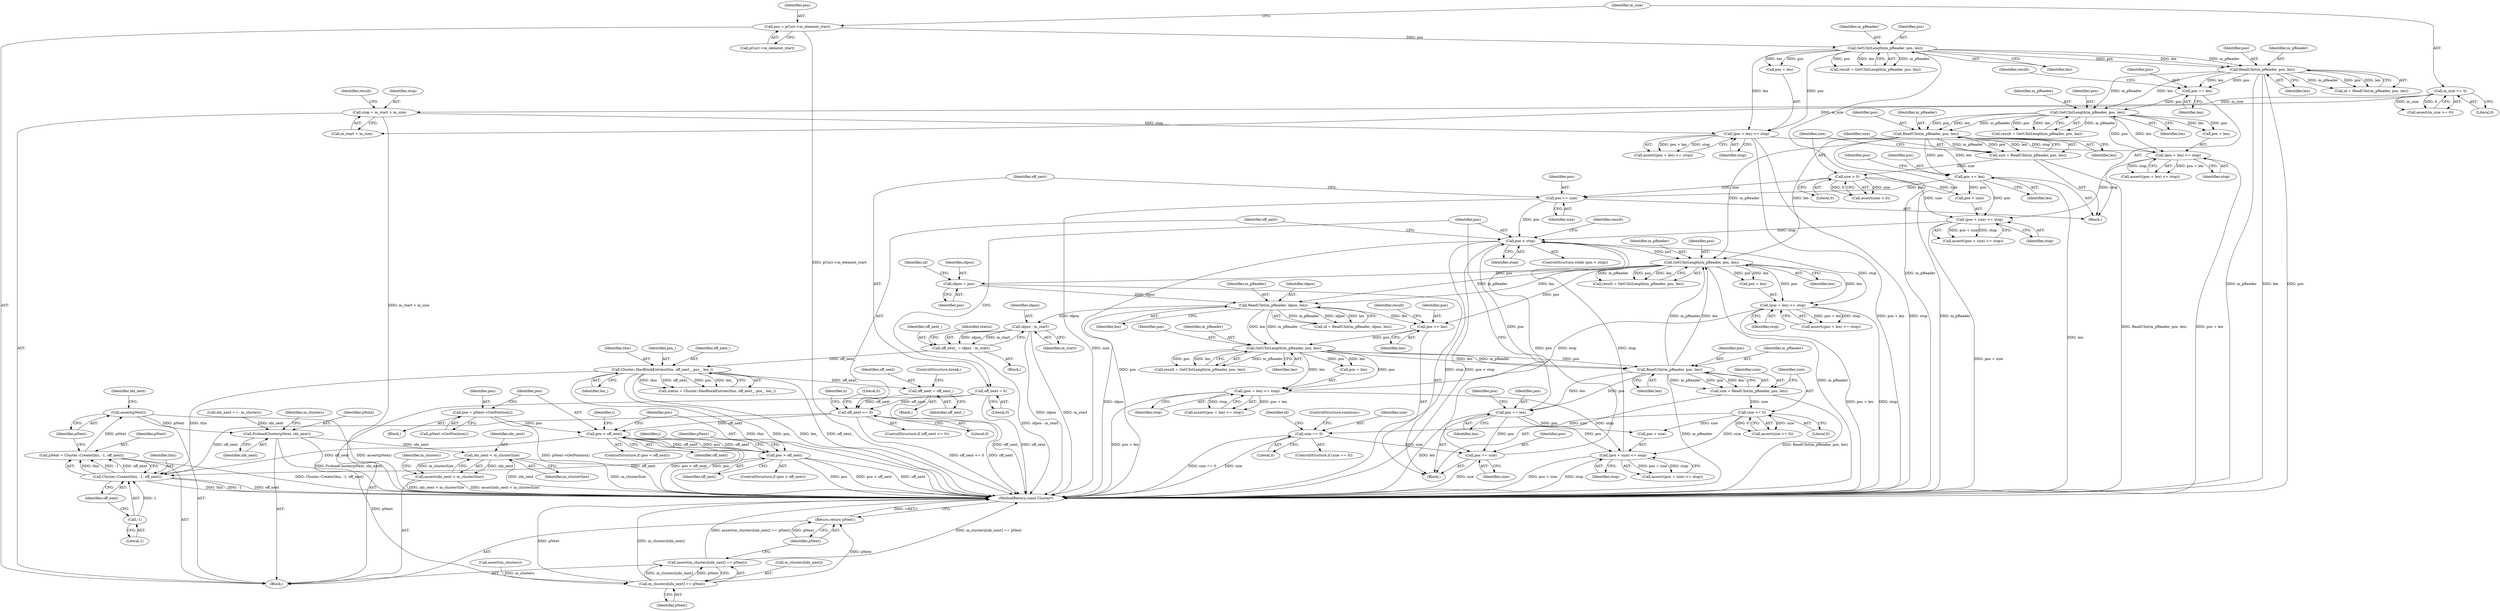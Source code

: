 digraph "0_Android_cc274e2abe8b2a6698a5c47d8aa4bb45f1f9538d_20@API" {
"1000513" [label="(Call,assert(pNext))"];
"1000506" [label="(Call,pNext = Cluster::Create(this, -1, off_next))"];
"1000508" [label="(Call,Cluster::Create(this, -1, off_next))"];
"1000404" [label="(Call,Cluster::HasBlockEntries(this, off_next_, pos_, len_))"];
"1000394" [label="(Call,off_next_ = idpos - m_start)"];
"1000396" [label="(Call,idpos - m_start)"];
"1000336" [label="(Call,ReadUInt(m_pReader, idpos, len))"];
"1000309" [label="(Call,GetUIntLength(m_pReader, pos, len))"];
"1000366" [label="(Call,ReadUInt(m_pReader, pos, len))"];
"1000349" [label="(Call,GetUIntLength(m_pReader, pos, len))"];
"1000344" [label="(Call,pos += len)"];
"1000276" [label="(Call,ReadUInt(m_pReader, pos, len))"];
"1000259" [label="(Call,GetUIntLength(m_pReader, pos, len))"];
"1000240" [label="(Call,ReadUInt(m_pReader, pos, len))"];
"1000217" [label="(Call,GetUIntLength(m_pReader, pos, len))"];
"1000197" [label="(Call,pos = pCurr->m_element_start)"];
"1000254" [label="(Call,pos += len)"];
"1000301" [label="(Call,pos < stop)"];
"1000293" [label="(Call,pos += size)"];
"1000281" [label="(Call,size > 0)"];
"1000274" [label="(Call,size = ReadUInt(m_pReader, pos, len))"];
"1000284" [label="(Call,pos += len)"];
"1000422" [label="(Call,pos += size)"];
"1000384" [label="(Call,size == 0)"];
"1000371" [label="(Call,size >= 0)"];
"1000364" [label="(Call,size = ReadUInt(m_pReader, pos, len))"];
"1000374" [label="(Call,pos += len)"];
"1000288" [label="(Call,(pos + size) <= stop)"];
"1000268" [label="(Call,(pos + len) <= stop)"];
"1000226" [label="(Call,(pos + len) <= stop)"];
"1000207" [label="(Call,stop = m_start + m_size)"];
"1000203" [label="(Call,m_size >= 0)"];
"1000378" [label="(Call,(pos + size) <= stop)"];
"1000358" [label="(Call,(pos + len) <= stop)"];
"1000318" [label="(Call,(pos + len) <= stop)"];
"1000330" [label="(Call,idpos = pos)"];
"1000510" [label="(Call,-1)"];
"1000426" [label="(Call,off_next <= 0)"];
"1000297" [label="(Call,off_next = 0)"];
"1000418" [label="(Call,off_next = off_next_)"];
"1000493" [label="(Call,pos > off_next)"];
"1000483" [label="(Call,pos < off_next)"];
"1000479" [label="(Call,pos = pNext->GetPosition())"];
"1000521" [label="(Call,PreloadCluster(pNext, idx_next))"];
"1000527" [label="(Call,idx_next < m_clusterSize)"];
"1000526" [label="(Call,assert(idx_next < m_clusterSize))"];
"1000531" [label="(Call,m_clusters[idx_next] == pNext)"];
"1000530" [label="(Call,assert(m_clusters[idx_next] == pNext))"];
"1000536" [label="(Return,return pNext;)"];
"1000241" [label="(Identifier,m_pReader)"];
"1000243" [label="(Identifier,len)"];
"1000254" [label="(Call,pos += len)"];
"1000269" [label="(Call,pos + len)"];
"1000383" [label="(ControlStructure,if (size == 0))"];
"1000482" [label="(ControlStructure,if (pos < off_next))"];
"1000494" [label="(Identifier,pos)"];
"1000332" [label="(Identifier,pos)"];
"1000284" [label="(Call,pos += len)"];
"1000347" [label="(Call,result = GetUIntLength(m_pReader, pos, len))"];
"1000322" [label="(Identifier,stop)"];
"1000256" [label="(Identifier,len)"];
"1000432" [label="(Identifier,ii)"];
"1000481" [label="(Call,pNext->GetPosition())"];
"1000207" [label="(Call,stop = m_start + m_size)"];
"1000495" [label="(Identifier,off_next)"];
"1000262" [label="(Identifier,len)"];
"1000484" [label="(Identifier,pos)"];
"1000225" [label="(Call,assert((pos + len) <= stop))"];
"1000344" [label="(Call,pos += len)"];
"1000404" [label="(Call,Cluster::HasBlockEntries(this, off_next_, pos_, len_))"];
"1000348" [label="(Identifier,result)"];
"1000283" [label="(Literal,0)"];
"1000524" [label="(Call,assert(m_clusters))"];
"1000521" [label="(Call,PreloadCluster(pNext, idx_next))"];
"1000331" [label="(Identifier,idpos)"];
"1000487" [label="(Identifier,i)"];
"1000507" [label="(Identifier,pNext)"];
"1000278" [label="(Identifier,pos)"];
"1000522" [label="(Identifier,pNext)"];
"1000199" [label="(Call,pCurr->m_element_start)"];
"1000212" [label="(Block,)"];
"1000289" [label="(Call,pos + size)"];
"1000516" [label="(Call,idx_next = i - m_clusters)"];
"1000370" [label="(Call,assert(size >= 0))"];
"1000337" [label="(Identifier,m_pReader)"];
"1000309" [label="(Call,GetUIntLength(m_pReader, pos, len))"];
"1000127" [label="(Block,)"];
"1000259" [label="(Call,GetUIntLength(m_pReader, pos, len))"];
"1000422" [label="(Call,pos += size)"];
"1000317" [label="(Call,assert((pos + len) <= stop))"];
"1000319" [label="(Call,pos + len)"];
"1000257" [label="(Call,result = GetUIntLength(m_pReader, pos, len))"];
"1000424" [label="(Identifier,size)"];
"1000371" [label="(Call,size >= 0)"];
"1000530" [label="(Call,assert(m_clusters[idx_next] == pNext))"];
"1000311" [label="(Identifier,pos)"];
"1000292" [label="(Identifier,stop)"];
"1000219" [label="(Identifier,pos)"];
"1000275" [label="(Identifier,size)"];
"1000377" [label="(Call,assert((pos + size) <= stop))"];
"1000394" [label="(Call,off_next_ = idpos - m_start)"];
"1000242" [label="(Identifier,pos)"];
"1000230" [label="(Identifier,stop)"];
"1000310" [label="(Identifier,m_pReader)"];
"1000280" [label="(Call,assert(size > 0))"];
"1000536" [label="(Return,return pNext;)"];
"1000403" [label="(Identifier,status)"];
"1000227" [label="(Call,pos + len)"];
"1000529" [label="(Identifier,m_clusterSize)"];
"1000501" [label="(Identifier,pNext)"];
"1000508" [label="(Call,Cluster::Create(this, -1, off_next))"];
"1000303" [label="(Identifier,stop)"];
"1000398" [label="(Identifier,m_start)"];
"1000205" [label="(Literal,0)"];
"1000407" [label="(Identifier,pos_)"];
"1000419" [label="(Identifier,off_next)"];
"1000479" [label="(Call,pos = pNext->GetPosition())"];
"1000509" [label="(Identifier,this)"];
"1000203" [label="(Call,m_size >= 0)"];
"1000352" [label="(Identifier,len)"];
"1000226" [label="(Call,(pos + len) <= stop)"];
"1000287" [label="(Call,assert((pos + size) <= stop))"];
"1000335" [label="(Identifier,id)"];
"1000334" [label="(Call,id = ReadUInt(m_pReader, idpos, len))"];
"1000261" [label="(Identifier,pos)"];
"1000358" [label="(Call,(pos + len) <= stop)"];
"1000406" [label="(Identifier,off_next_)"];
"1000304" [label="(Block,)"];
"1000538" [label="(MethodReturn,const Cluster*)"];
"1000302" [label="(Identifier,pos)"];
"1000202" [label="(Call,assert(m_size >= 0))"];
"1000533" [label="(Identifier,m_clusters)"];
"1000308" [label="(Identifier,result)"];
"1000216" [label="(Identifier,result)"];
"1000430" [label="(Literal,0)"];
"1000285" [label="(Identifier,pos)"];
"1000526" [label="(Call,assert(idx_next < m_clusterSize))"];
"1000367" [label="(Identifier,m_pReader)"];
"1000238" [label="(Call,id = ReadUInt(m_pReader, pos, len))"];
"1000277" [label="(Identifier,m_pReader)"];
"1000535" [label="(Identifier,pNext)"];
"1000376" [label="(Identifier,len)"];
"1000268" [label="(Call,(pos + len) <= stop)"];
"1000532" [label="(Call,m_clusters[idx_next])"];
"1000392" [label="(Block,)"];
"1000301" [label="(Call,pos < stop)"];
"1000260" [label="(Identifier,m_pReader)"];
"1000397" [label="(Identifier,idpos)"];
"1000345" [label="(Identifier,pos)"];
"1000288" [label="(Call,(pos + size) <= stop)"];
"1000380" [label="(Identifier,pos)"];
"1000395" [label="(Identifier,off_next_)"];
"1000307" [label="(Call,result = GetUIntLength(m_pReader, pos, len))"];
"1000318" [label="(Call,(pos + len) <= stop)"];
"1000375" [label="(Identifier,pos)"];
"1000493" [label="(Call,pos > off_next)"];
"1000480" [label="(Identifier,pos)"];
"1000385" [label="(Identifier,size)"];
"1000198" [label="(Identifier,pos)"];
"1000426" [label="(Call,off_next <= 0)"];
"1000418" [label="(Call,off_next = off_next_)"];
"1000364" [label="(Call,size = ReadUInt(m_pReader, pos, len))"];
"1000208" [label="(Identifier,stop)"];
"1000379" [label="(Call,pos + size)"];
"1000512" [label="(Identifier,off_next)"];
"1000330" [label="(Call,idpos = pos)"];
"1000366" [label="(Call,ReadUInt(m_pReader, pos, len))"];
"1000362" [label="(Identifier,stop)"];
"1000215" [label="(Call,result = GetUIntLength(m_pReader, pos, len))"];
"1000267" [label="(Call,assert((pos + len) <= stop))"];
"1000339" [label="(Identifier,len)"];
"1000368" [label="(Identifier,pos)"];
"1000453" [label="(Block,)"];
"1000523" [label="(Identifier,idx_next)"];
"1000537" [label="(Identifier,pNext)"];
"1000492" [label="(ControlStructure,if (pos > off_next))"];
"1000511" [label="(Literal,1)"];
"1000217" [label="(Call,GetUIntLength(m_pReader, pos, len))"];
"1000351" [label="(Identifier,pos)"];
"1000295" [label="(Identifier,size)"];
"1000423" [label="(Identifier,pos)"];
"1000417" [label="(Block,)"];
"1000420" [label="(Identifier,off_next_)"];
"1000350" [label="(Identifier,m_pReader)"];
"1000220" [label="(Identifier,len)"];
"1000204" [label="(Identifier,m_size)"];
"1000384" [label="(Call,size == 0)"];
"1000497" [label="(Identifier,j)"];
"1000382" [label="(Identifier,stop)"];
"1000390" [label="(Identifier,id)"];
"1000297" [label="(Call,off_next = 0)"];
"1000298" [label="(Identifier,off_next)"];
"1000272" [label="(Identifier,stop)"];
"1000258" [label="(Identifier,result)"];
"1000290" [label="(Identifier,pos)"];
"1000349" [label="(Call,GetUIntLength(m_pReader, pos, len))"];
"1000300" [label="(ControlStructure,while (pos < stop))"];
"1000346" [label="(Identifier,len)"];
"1000197" [label="(Call,pos = pCurr->m_element_start)"];
"1000281" [label="(Call,size > 0)"];
"1000531" [label="(Call,m_clusters[idx_next] == pNext)"];
"1000428" [label="(Literal,0)"];
"1000276" [label="(Call,ReadUInt(m_pReader, pos, len))"];
"1000357" [label="(Call,assert((pos + len) <= stop))"];
"1000299" [label="(Literal,0)"];
"1000373" [label="(Literal,0)"];
"1000525" [label="(Identifier,m_clusters)"];
"1000513" [label="(Call,assert(pNext))"];
"1000274" [label="(Call,size = ReadUInt(m_pReader, pos, len))"];
"1000218" [label="(Identifier,m_pReader)"];
"1000485" [label="(Identifier,off_next)"];
"1000293" [label="(Call,pos += size)"];
"1000387" [label="(ControlStructure,continue;)"];
"1000336" [label="(Call,ReadUInt(m_pReader, idpos, len))"];
"1000365" [label="(Identifier,size)"];
"1000286" [label="(Identifier,len)"];
"1000527" [label="(Call,idx_next < m_clusterSize)"];
"1000386" [label="(Literal,0)"];
"1000514" [label="(Identifier,pNext)"];
"1000517" [label="(Identifier,idx_next)"];
"1000408" [label="(Identifier,len_)"];
"1000279" [label="(Identifier,len)"];
"1000427" [label="(Identifier,off_next)"];
"1000338" [label="(Identifier,idpos)"];
"1000294" [label="(Identifier,pos)"];
"1000209" [label="(Call,m_start + m_size)"];
"1000425" [label="(ControlStructure,if (off_next <= 0))"];
"1000369" [label="(Identifier,len)"];
"1000374" [label="(Call,pos += len)"];
"1000372" [label="(Identifier,size)"];
"1000506" [label="(Call,pNext = Cluster::Create(this, -1, off_next))"];
"1000240" [label="(Call,ReadUInt(m_pReader, pos, len))"];
"1000510" [label="(Call,-1)"];
"1000396" [label="(Call,idpos - m_start)"];
"1000312" [label="(Identifier,len)"];
"1000402" [label="(Call,status = Cluster::HasBlockEntries(this, off_next_, pos_, len_))"];
"1000483" [label="(Call,pos < off_next)"];
"1000282" [label="(Identifier,size)"];
"1000359" [label="(Call,pos + len)"];
"1000378" [label="(Call,(pos + size) <= stop)"];
"1000421" [label="(ControlStructure,break;)"];
"1000528" [label="(Identifier,idx_next)"];
"1000405" [label="(Identifier,this)"];
"1000255" [label="(Identifier,pos)"];
"1000513" -> "1000127"  [label="AST: "];
"1000513" -> "1000514"  [label="CFG: "];
"1000514" -> "1000513"  [label="AST: "];
"1000517" -> "1000513"  [label="CFG: "];
"1000513" -> "1000538"  [label="DDG: assert(pNext)"];
"1000506" -> "1000513"  [label="DDG: pNext"];
"1000513" -> "1000521"  [label="DDG: pNext"];
"1000506" -> "1000127"  [label="AST: "];
"1000506" -> "1000508"  [label="CFG: "];
"1000507" -> "1000506"  [label="AST: "];
"1000508" -> "1000506"  [label="AST: "];
"1000514" -> "1000506"  [label="CFG: "];
"1000506" -> "1000538"  [label="DDG: Cluster::Create(this, -1, off_next)"];
"1000508" -> "1000506"  [label="DDG: this"];
"1000508" -> "1000506"  [label="DDG: -1"];
"1000508" -> "1000506"  [label="DDG: off_next"];
"1000508" -> "1000512"  [label="CFG: "];
"1000509" -> "1000508"  [label="AST: "];
"1000510" -> "1000508"  [label="AST: "];
"1000512" -> "1000508"  [label="AST: "];
"1000508" -> "1000538"  [label="DDG: this"];
"1000508" -> "1000538"  [label="DDG: off_next"];
"1000508" -> "1000538"  [label="DDG: -1"];
"1000404" -> "1000508"  [label="DDG: this"];
"1000510" -> "1000508"  [label="DDG: 1"];
"1000426" -> "1000508"  [label="DDG: off_next"];
"1000493" -> "1000508"  [label="DDG: off_next"];
"1000483" -> "1000508"  [label="DDG: off_next"];
"1000404" -> "1000402"  [label="AST: "];
"1000404" -> "1000408"  [label="CFG: "];
"1000405" -> "1000404"  [label="AST: "];
"1000406" -> "1000404"  [label="AST: "];
"1000407" -> "1000404"  [label="AST: "];
"1000408" -> "1000404"  [label="AST: "];
"1000402" -> "1000404"  [label="CFG: "];
"1000404" -> "1000538"  [label="DDG: this"];
"1000404" -> "1000538"  [label="DDG: pos_"];
"1000404" -> "1000538"  [label="DDG: len_"];
"1000404" -> "1000538"  [label="DDG: off_next_"];
"1000404" -> "1000402"  [label="DDG: this"];
"1000404" -> "1000402"  [label="DDG: off_next_"];
"1000404" -> "1000402"  [label="DDG: pos_"];
"1000404" -> "1000402"  [label="DDG: len_"];
"1000394" -> "1000404"  [label="DDG: off_next_"];
"1000404" -> "1000418"  [label="DDG: off_next_"];
"1000394" -> "1000392"  [label="AST: "];
"1000394" -> "1000396"  [label="CFG: "];
"1000395" -> "1000394"  [label="AST: "];
"1000396" -> "1000394"  [label="AST: "];
"1000403" -> "1000394"  [label="CFG: "];
"1000394" -> "1000538"  [label="DDG: idpos - m_start"];
"1000396" -> "1000394"  [label="DDG: idpos"];
"1000396" -> "1000394"  [label="DDG: m_start"];
"1000396" -> "1000398"  [label="CFG: "];
"1000397" -> "1000396"  [label="AST: "];
"1000398" -> "1000396"  [label="AST: "];
"1000396" -> "1000538"  [label="DDG: idpos"];
"1000396" -> "1000538"  [label="DDG: m_start"];
"1000336" -> "1000396"  [label="DDG: idpos"];
"1000336" -> "1000334"  [label="AST: "];
"1000336" -> "1000339"  [label="CFG: "];
"1000337" -> "1000336"  [label="AST: "];
"1000338" -> "1000336"  [label="AST: "];
"1000339" -> "1000336"  [label="AST: "];
"1000334" -> "1000336"  [label="CFG: "];
"1000336" -> "1000538"  [label="DDG: idpos"];
"1000336" -> "1000334"  [label="DDG: m_pReader"];
"1000336" -> "1000334"  [label="DDG: idpos"];
"1000336" -> "1000334"  [label="DDG: len"];
"1000309" -> "1000336"  [label="DDG: m_pReader"];
"1000309" -> "1000336"  [label="DDG: len"];
"1000330" -> "1000336"  [label="DDG: idpos"];
"1000336" -> "1000344"  [label="DDG: len"];
"1000336" -> "1000349"  [label="DDG: m_pReader"];
"1000336" -> "1000349"  [label="DDG: len"];
"1000309" -> "1000307"  [label="AST: "];
"1000309" -> "1000312"  [label="CFG: "];
"1000310" -> "1000309"  [label="AST: "];
"1000311" -> "1000309"  [label="AST: "];
"1000312" -> "1000309"  [label="AST: "];
"1000307" -> "1000309"  [label="CFG: "];
"1000309" -> "1000538"  [label="DDG: m_pReader"];
"1000309" -> "1000307"  [label="DDG: m_pReader"];
"1000309" -> "1000307"  [label="DDG: pos"];
"1000309" -> "1000307"  [label="DDG: len"];
"1000366" -> "1000309"  [label="DDG: m_pReader"];
"1000366" -> "1000309"  [label="DDG: len"];
"1000276" -> "1000309"  [label="DDG: m_pReader"];
"1000276" -> "1000309"  [label="DDG: len"];
"1000301" -> "1000309"  [label="DDG: pos"];
"1000309" -> "1000318"  [label="DDG: pos"];
"1000309" -> "1000318"  [label="DDG: len"];
"1000309" -> "1000319"  [label="DDG: pos"];
"1000309" -> "1000319"  [label="DDG: len"];
"1000309" -> "1000330"  [label="DDG: pos"];
"1000309" -> "1000344"  [label="DDG: pos"];
"1000366" -> "1000364"  [label="AST: "];
"1000366" -> "1000369"  [label="CFG: "];
"1000367" -> "1000366"  [label="AST: "];
"1000368" -> "1000366"  [label="AST: "];
"1000369" -> "1000366"  [label="AST: "];
"1000364" -> "1000366"  [label="CFG: "];
"1000366" -> "1000538"  [label="DDG: m_pReader"];
"1000366" -> "1000364"  [label="DDG: m_pReader"];
"1000366" -> "1000364"  [label="DDG: pos"];
"1000366" -> "1000364"  [label="DDG: len"];
"1000349" -> "1000366"  [label="DDG: m_pReader"];
"1000349" -> "1000366"  [label="DDG: pos"];
"1000349" -> "1000366"  [label="DDG: len"];
"1000366" -> "1000374"  [label="DDG: len"];
"1000366" -> "1000374"  [label="DDG: pos"];
"1000349" -> "1000347"  [label="AST: "];
"1000349" -> "1000352"  [label="CFG: "];
"1000350" -> "1000349"  [label="AST: "];
"1000351" -> "1000349"  [label="AST: "];
"1000352" -> "1000349"  [label="AST: "];
"1000347" -> "1000349"  [label="CFG: "];
"1000349" -> "1000347"  [label="DDG: m_pReader"];
"1000349" -> "1000347"  [label="DDG: pos"];
"1000349" -> "1000347"  [label="DDG: len"];
"1000344" -> "1000349"  [label="DDG: pos"];
"1000349" -> "1000358"  [label="DDG: pos"];
"1000349" -> "1000358"  [label="DDG: len"];
"1000349" -> "1000359"  [label="DDG: pos"];
"1000349" -> "1000359"  [label="DDG: len"];
"1000344" -> "1000304"  [label="AST: "];
"1000344" -> "1000346"  [label="CFG: "];
"1000345" -> "1000344"  [label="AST: "];
"1000346" -> "1000344"  [label="AST: "];
"1000348" -> "1000344"  [label="CFG: "];
"1000276" -> "1000274"  [label="AST: "];
"1000276" -> "1000279"  [label="CFG: "];
"1000277" -> "1000276"  [label="AST: "];
"1000278" -> "1000276"  [label="AST: "];
"1000279" -> "1000276"  [label="AST: "];
"1000274" -> "1000276"  [label="CFG: "];
"1000276" -> "1000538"  [label="DDG: m_pReader"];
"1000276" -> "1000274"  [label="DDG: m_pReader"];
"1000276" -> "1000274"  [label="DDG: pos"];
"1000276" -> "1000274"  [label="DDG: len"];
"1000259" -> "1000276"  [label="DDG: m_pReader"];
"1000259" -> "1000276"  [label="DDG: pos"];
"1000259" -> "1000276"  [label="DDG: len"];
"1000276" -> "1000284"  [label="DDG: len"];
"1000276" -> "1000284"  [label="DDG: pos"];
"1000259" -> "1000257"  [label="AST: "];
"1000259" -> "1000262"  [label="CFG: "];
"1000260" -> "1000259"  [label="AST: "];
"1000261" -> "1000259"  [label="AST: "];
"1000262" -> "1000259"  [label="AST: "];
"1000257" -> "1000259"  [label="CFG: "];
"1000259" -> "1000257"  [label="DDG: m_pReader"];
"1000259" -> "1000257"  [label="DDG: pos"];
"1000259" -> "1000257"  [label="DDG: len"];
"1000240" -> "1000259"  [label="DDG: m_pReader"];
"1000240" -> "1000259"  [label="DDG: len"];
"1000254" -> "1000259"  [label="DDG: pos"];
"1000259" -> "1000268"  [label="DDG: pos"];
"1000259" -> "1000268"  [label="DDG: len"];
"1000259" -> "1000269"  [label="DDG: pos"];
"1000259" -> "1000269"  [label="DDG: len"];
"1000240" -> "1000238"  [label="AST: "];
"1000240" -> "1000243"  [label="CFG: "];
"1000241" -> "1000240"  [label="AST: "];
"1000242" -> "1000240"  [label="AST: "];
"1000243" -> "1000240"  [label="AST: "];
"1000238" -> "1000240"  [label="CFG: "];
"1000240" -> "1000538"  [label="DDG: pos"];
"1000240" -> "1000538"  [label="DDG: m_pReader"];
"1000240" -> "1000538"  [label="DDG: len"];
"1000240" -> "1000238"  [label="DDG: m_pReader"];
"1000240" -> "1000238"  [label="DDG: pos"];
"1000240" -> "1000238"  [label="DDG: len"];
"1000217" -> "1000240"  [label="DDG: m_pReader"];
"1000217" -> "1000240"  [label="DDG: pos"];
"1000217" -> "1000240"  [label="DDG: len"];
"1000240" -> "1000254"  [label="DDG: len"];
"1000240" -> "1000254"  [label="DDG: pos"];
"1000217" -> "1000215"  [label="AST: "];
"1000217" -> "1000220"  [label="CFG: "];
"1000218" -> "1000217"  [label="AST: "];
"1000219" -> "1000217"  [label="AST: "];
"1000220" -> "1000217"  [label="AST: "];
"1000215" -> "1000217"  [label="CFG: "];
"1000217" -> "1000538"  [label="DDG: m_pReader"];
"1000217" -> "1000215"  [label="DDG: m_pReader"];
"1000217" -> "1000215"  [label="DDG: pos"];
"1000217" -> "1000215"  [label="DDG: len"];
"1000197" -> "1000217"  [label="DDG: pos"];
"1000217" -> "1000226"  [label="DDG: pos"];
"1000217" -> "1000226"  [label="DDG: len"];
"1000217" -> "1000227"  [label="DDG: pos"];
"1000217" -> "1000227"  [label="DDG: len"];
"1000197" -> "1000127"  [label="AST: "];
"1000197" -> "1000199"  [label="CFG: "];
"1000198" -> "1000197"  [label="AST: "];
"1000199" -> "1000197"  [label="AST: "];
"1000204" -> "1000197"  [label="CFG: "];
"1000197" -> "1000538"  [label="DDG: pCurr->m_element_start"];
"1000254" -> "1000212"  [label="AST: "];
"1000254" -> "1000256"  [label="CFG: "];
"1000255" -> "1000254"  [label="AST: "];
"1000256" -> "1000254"  [label="AST: "];
"1000258" -> "1000254"  [label="CFG: "];
"1000301" -> "1000300"  [label="AST: "];
"1000301" -> "1000303"  [label="CFG: "];
"1000302" -> "1000301"  [label="AST: "];
"1000303" -> "1000301"  [label="AST: "];
"1000308" -> "1000301"  [label="CFG: "];
"1000427" -> "1000301"  [label="CFG: "];
"1000301" -> "1000538"  [label="DDG: stop"];
"1000301" -> "1000538"  [label="DDG: pos < stop"];
"1000301" -> "1000538"  [label="DDG: pos"];
"1000293" -> "1000301"  [label="DDG: pos"];
"1000422" -> "1000301"  [label="DDG: pos"];
"1000374" -> "1000301"  [label="DDG: pos"];
"1000288" -> "1000301"  [label="DDG: stop"];
"1000378" -> "1000301"  [label="DDG: stop"];
"1000301" -> "1000318"  [label="DDG: stop"];
"1000293" -> "1000212"  [label="AST: "];
"1000293" -> "1000295"  [label="CFG: "];
"1000294" -> "1000293"  [label="AST: "];
"1000295" -> "1000293"  [label="AST: "];
"1000298" -> "1000293"  [label="CFG: "];
"1000293" -> "1000538"  [label="DDG: size"];
"1000281" -> "1000293"  [label="DDG: size"];
"1000284" -> "1000293"  [label="DDG: pos"];
"1000281" -> "1000280"  [label="AST: "];
"1000281" -> "1000283"  [label="CFG: "];
"1000282" -> "1000281"  [label="AST: "];
"1000283" -> "1000281"  [label="AST: "];
"1000280" -> "1000281"  [label="CFG: "];
"1000281" -> "1000280"  [label="DDG: size"];
"1000281" -> "1000280"  [label="DDG: 0"];
"1000274" -> "1000281"  [label="DDG: size"];
"1000281" -> "1000288"  [label="DDG: size"];
"1000281" -> "1000289"  [label="DDG: size"];
"1000274" -> "1000212"  [label="AST: "];
"1000275" -> "1000274"  [label="AST: "];
"1000282" -> "1000274"  [label="CFG: "];
"1000274" -> "1000538"  [label="DDG: ReadUInt(m_pReader, pos, len)"];
"1000284" -> "1000212"  [label="AST: "];
"1000284" -> "1000286"  [label="CFG: "];
"1000285" -> "1000284"  [label="AST: "];
"1000286" -> "1000284"  [label="AST: "];
"1000290" -> "1000284"  [label="CFG: "];
"1000284" -> "1000538"  [label="DDG: len"];
"1000284" -> "1000288"  [label="DDG: pos"];
"1000284" -> "1000289"  [label="DDG: pos"];
"1000422" -> "1000304"  [label="AST: "];
"1000422" -> "1000424"  [label="CFG: "];
"1000423" -> "1000422"  [label="AST: "];
"1000424" -> "1000422"  [label="AST: "];
"1000302" -> "1000422"  [label="CFG: "];
"1000422" -> "1000538"  [label="DDG: size"];
"1000384" -> "1000422"  [label="DDG: size"];
"1000374" -> "1000422"  [label="DDG: pos"];
"1000384" -> "1000383"  [label="AST: "];
"1000384" -> "1000386"  [label="CFG: "];
"1000385" -> "1000384"  [label="AST: "];
"1000386" -> "1000384"  [label="AST: "];
"1000387" -> "1000384"  [label="CFG: "];
"1000390" -> "1000384"  [label="CFG: "];
"1000384" -> "1000538"  [label="DDG: size == 0"];
"1000384" -> "1000538"  [label="DDG: size"];
"1000371" -> "1000384"  [label="DDG: size"];
"1000371" -> "1000370"  [label="AST: "];
"1000371" -> "1000373"  [label="CFG: "];
"1000372" -> "1000371"  [label="AST: "];
"1000373" -> "1000371"  [label="AST: "];
"1000370" -> "1000371"  [label="CFG: "];
"1000371" -> "1000370"  [label="DDG: size"];
"1000371" -> "1000370"  [label="DDG: 0"];
"1000364" -> "1000371"  [label="DDG: size"];
"1000371" -> "1000378"  [label="DDG: size"];
"1000371" -> "1000379"  [label="DDG: size"];
"1000364" -> "1000304"  [label="AST: "];
"1000365" -> "1000364"  [label="AST: "];
"1000372" -> "1000364"  [label="CFG: "];
"1000364" -> "1000538"  [label="DDG: ReadUInt(m_pReader, pos, len)"];
"1000374" -> "1000304"  [label="AST: "];
"1000374" -> "1000376"  [label="CFG: "];
"1000375" -> "1000374"  [label="AST: "];
"1000376" -> "1000374"  [label="AST: "];
"1000380" -> "1000374"  [label="CFG: "];
"1000374" -> "1000538"  [label="DDG: len"];
"1000374" -> "1000378"  [label="DDG: pos"];
"1000374" -> "1000379"  [label="DDG: pos"];
"1000288" -> "1000287"  [label="AST: "];
"1000288" -> "1000292"  [label="CFG: "];
"1000289" -> "1000288"  [label="AST: "];
"1000292" -> "1000288"  [label="AST: "];
"1000287" -> "1000288"  [label="CFG: "];
"1000288" -> "1000538"  [label="DDG: pos + size"];
"1000288" -> "1000287"  [label="DDG: pos + size"];
"1000288" -> "1000287"  [label="DDG: stop"];
"1000268" -> "1000288"  [label="DDG: stop"];
"1000268" -> "1000267"  [label="AST: "];
"1000268" -> "1000272"  [label="CFG: "];
"1000269" -> "1000268"  [label="AST: "];
"1000272" -> "1000268"  [label="AST: "];
"1000267" -> "1000268"  [label="CFG: "];
"1000268" -> "1000538"  [label="DDG: pos + len"];
"1000268" -> "1000267"  [label="DDG: pos + len"];
"1000268" -> "1000267"  [label="DDG: stop"];
"1000226" -> "1000268"  [label="DDG: stop"];
"1000226" -> "1000225"  [label="AST: "];
"1000226" -> "1000230"  [label="CFG: "];
"1000227" -> "1000226"  [label="AST: "];
"1000230" -> "1000226"  [label="AST: "];
"1000225" -> "1000226"  [label="CFG: "];
"1000226" -> "1000538"  [label="DDG: pos + len"];
"1000226" -> "1000538"  [label="DDG: stop"];
"1000226" -> "1000225"  [label="DDG: pos + len"];
"1000226" -> "1000225"  [label="DDG: stop"];
"1000207" -> "1000226"  [label="DDG: stop"];
"1000207" -> "1000127"  [label="AST: "];
"1000207" -> "1000209"  [label="CFG: "];
"1000208" -> "1000207"  [label="AST: "];
"1000209" -> "1000207"  [label="AST: "];
"1000216" -> "1000207"  [label="CFG: "];
"1000207" -> "1000538"  [label="DDG: m_start + m_size"];
"1000203" -> "1000207"  [label="DDG: m_size"];
"1000203" -> "1000202"  [label="AST: "];
"1000203" -> "1000205"  [label="CFG: "];
"1000204" -> "1000203"  [label="AST: "];
"1000205" -> "1000203"  [label="AST: "];
"1000202" -> "1000203"  [label="CFG: "];
"1000203" -> "1000202"  [label="DDG: m_size"];
"1000203" -> "1000202"  [label="DDG: 0"];
"1000203" -> "1000209"  [label="DDG: m_size"];
"1000378" -> "1000377"  [label="AST: "];
"1000378" -> "1000382"  [label="CFG: "];
"1000379" -> "1000378"  [label="AST: "];
"1000382" -> "1000378"  [label="AST: "];
"1000377" -> "1000378"  [label="CFG: "];
"1000378" -> "1000538"  [label="DDG: pos + size"];
"1000378" -> "1000538"  [label="DDG: stop"];
"1000378" -> "1000377"  [label="DDG: pos + size"];
"1000378" -> "1000377"  [label="DDG: stop"];
"1000358" -> "1000378"  [label="DDG: stop"];
"1000358" -> "1000357"  [label="AST: "];
"1000358" -> "1000362"  [label="CFG: "];
"1000359" -> "1000358"  [label="AST: "];
"1000362" -> "1000358"  [label="AST: "];
"1000357" -> "1000358"  [label="CFG: "];
"1000358" -> "1000538"  [label="DDG: pos + len"];
"1000358" -> "1000357"  [label="DDG: pos + len"];
"1000358" -> "1000357"  [label="DDG: stop"];
"1000318" -> "1000358"  [label="DDG: stop"];
"1000318" -> "1000317"  [label="AST: "];
"1000318" -> "1000322"  [label="CFG: "];
"1000319" -> "1000318"  [label="AST: "];
"1000322" -> "1000318"  [label="AST: "];
"1000317" -> "1000318"  [label="CFG: "];
"1000318" -> "1000538"  [label="DDG: pos + len"];
"1000318" -> "1000538"  [label="DDG: stop"];
"1000318" -> "1000317"  [label="DDG: pos + len"];
"1000318" -> "1000317"  [label="DDG: stop"];
"1000330" -> "1000304"  [label="AST: "];
"1000330" -> "1000332"  [label="CFG: "];
"1000331" -> "1000330"  [label="AST: "];
"1000332" -> "1000330"  [label="AST: "];
"1000335" -> "1000330"  [label="CFG: "];
"1000510" -> "1000511"  [label="CFG: "];
"1000511" -> "1000510"  [label="AST: "];
"1000512" -> "1000510"  [label="CFG: "];
"1000426" -> "1000425"  [label="AST: "];
"1000426" -> "1000428"  [label="CFG: "];
"1000427" -> "1000426"  [label="AST: "];
"1000428" -> "1000426"  [label="AST: "];
"1000430" -> "1000426"  [label="CFG: "];
"1000432" -> "1000426"  [label="CFG: "];
"1000426" -> "1000538"  [label="DDG: off_next"];
"1000426" -> "1000538"  [label="DDG: off_next <= 0"];
"1000297" -> "1000426"  [label="DDG: off_next"];
"1000418" -> "1000426"  [label="DDG: off_next"];
"1000426" -> "1000483"  [label="DDG: off_next"];
"1000297" -> "1000127"  [label="AST: "];
"1000297" -> "1000299"  [label="CFG: "];
"1000298" -> "1000297"  [label="AST: "];
"1000299" -> "1000297"  [label="AST: "];
"1000302" -> "1000297"  [label="CFG: "];
"1000297" -> "1000538"  [label="DDG: off_next"];
"1000418" -> "1000417"  [label="AST: "];
"1000418" -> "1000420"  [label="CFG: "];
"1000419" -> "1000418"  [label="AST: "];
"1000420" -> "1000418"  [label="AST: "];
"1000421" -> "1000418"  [label="CFG: "];
"1000418" -> "1000538"  [label="DDG: off_next_"];
"1000493" -> "1000492"  [label="AST: "];
"1000493" -> "1000495"  [label="CFG: "];
"1000494" -> "1000493"  [label="AST: "];
"1000495" -> "1000493"  [label="AST: "];
"1000497" -> "1000493"  [label="CFG: "];
"1000501" -> "1000493"  [label="CFG: "];
"1000493" -> "1000538"  [label="DDG: pos"];
"1000493" -> "1000538"  [label="DDG: pos > off_next"];
"1000493" -> "1000538"  [label="DDG: off_next"];
"1000493" -> "1000483"  [label="DDG: off_next"];
"1000483" -> "1000493"  [label="DDG: pos"];
"1000483" -> "1000493"  [label="DDG: off_next"];
"1000483" -> "1000482"  [label="AST: "];
"1000483" -> "1000485"  [label="CFG: "];
"1000484" -> "1000483"  [label="AST: "];
"1000485" -> "1000483"  [label="AST: "];
"1000487" -> "1000483"  [label="CFG: "];
"1000494" -> "1000483"  [label="CFG: "];
"1000483" -> "1000538"  [label="DDG: pos < off_next"];
"1000483" -> "1000538"  [label="DDG: pos"];
"1000479" -> "1000483"  [label="DDG: pos"];
"1000479" -> "1000453"  [label="AST: "];
"1000479" -> "1000481"  [label="CFG: "];
"1000480" -> "1000479"  [label="AST: "];
"1000481" -> "1000479"  [label="AST: "];
"1000484" -> "1000479"  [label="CFG: "];
"1000479" -> "1000538"  [label="DDG: pNext->GetPosition()"];
"1000521" -> "1000127"  [label="AST: "];
"1000521" -> "1000523"  [label="CFG: "];
"1000522" -> "1000521"  [label="AST: "];
"1000523" -> "1000521"  [label="AST: "];
"1000525" -> "1000521"  [label="CFG: "];
"1000521" -> "1000538"  [label="DDG: PreloadCluster(pNext, idx_next)"];
"1000516" -> "1000521"  [label="DDG: idx_next"];
"1000521" -> "1000527"  [label="DDG: idx_next"];
"1000521" -> "1000531"  [label="DDG: pNext"];
"1000527" -> "1000526"  [label="AST: "];
"1000527" -> "1000529"  [label="CFG: "];
"1000528" -> "1000527"  [label="AST: "];
"1000529" -> "1000527"  [label="AST: "];
"1000526" -> "1000527"  [label="CFG: "];
"1000527" -> "1000538"  [label="DDG: idx_next"];
"1000527" -> "1000538"  [label="DDG: m_clusterSize"];
"1000527" -> "1000526"  [label="DDG: idx_next"];
"1000527" -> "1000526"  [label="DDG: m_clusterSize"];
"1000526" -> "1000127"  [label="AST: "];
"1000533" -> "1000526"  [label="CFG: "];
"1000526" -> "1000538"  [label="DDG: assert(idx_next < m_clusterSize)"];
"1000526" -> "1000538"  [label="DDG: idx_next < m_clusterSize"];
"1000531" -> "1000530"  [label="AST: "];
"1000531" -> "1000535"  [label="CFG: "];
"1000532" -> "1000531"  [label="AST: "];
"1000535" -> "1000531"  [label="AST: "];
"1000530" -> "1000531"  [label="CFG: "];
"1000531" -> "1000538"  [label="DDG: pNext"];
"1000531" -> "1000538"  [label="DDG: m_clusters[idx_next]"];
"1000531" -> "1000530"  [label="DDG: m_clusters[idx_next]"];
"1000531" -> "1000530"  [label="DDG: pNext"];
"1000524" -> "1000531"  [label="DDG: m_clusters"];
"1000531" -> "1000536"  [label="DDG: pNext"];
"1000530" -> "1000127"  [label="AST: "];
"1000537" -> "1000530"  [label="CFG: "];
"1000530" -> "1000538"  [label="DDG: m_clusters[idx_next] == pNext"];
"1000530" -> "1000538"  [label="DDG: assert(m_clusters[idx_next] == pNext)"];
"1000536" -> "1000127"  [label="AST: "];
"1000536" -> "1000537"  [label="CFG: "];
"1000537" -> "1000536"  [label="AST: "];
"1000538" -> "1000536"  [label="CFG: "];
"1000536" -> "1000538"  [label="DDG: <RET>"];
"1000537" -> "1000536"  [label="DDG: pNext"];
}
